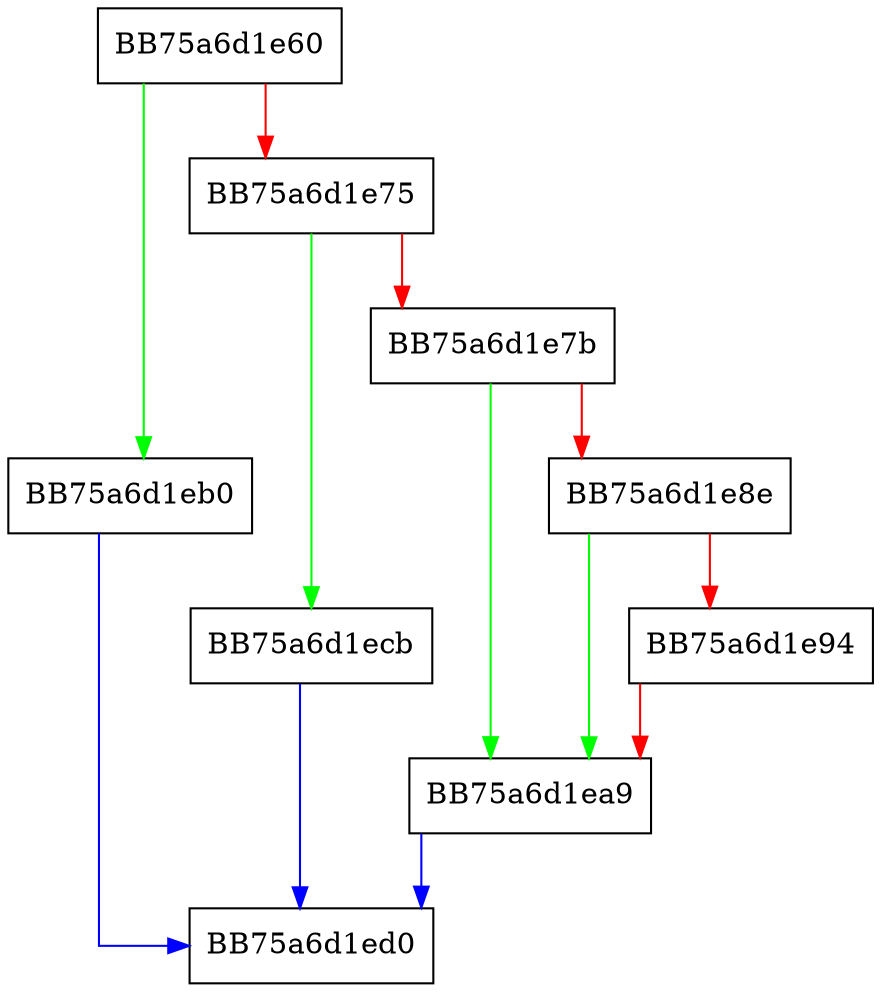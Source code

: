 digraph ContextSensitive {
  node [shape="box"];
  graph [splines=ortho];
  BB75a6d1e60 -> BB75a6d1eb0 [color="green"];
  BB75a6d1e60 -> BB75a6d1e75 [color="red"];
  BB75a6d1e75 -> BB75a6d1ecb [color="green"];
  BB75a6d1e75 -> BB75a6d1e7b [color="red"];
  BB75a6d1e7b -> BB75a6d1ea9 [color="green"];
  BB75a6d1e7b -> BB75a6d1e8e [color="red"];
  BB75a6d1e8e -> BB75a6d1ea9 [color="green"];
  BB75a6d1e8e -> BB75a6d1e94 [color="red"];
  BB75a6d1e94 -> BB75a6d1ea9 [color="red"];
  BB75a6d1ea9 -> BB75a6d1ed0 [color="blue"];
  BB75a6d1eb0 -> BB75a6d1ed0 [color="blue"];
  BB75a6d1ecb -> BB75a6d1ed0 [color="blue"];
}